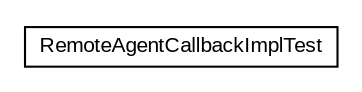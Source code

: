 #!/usr/local/bin/dot
#
# Class diagram 
# Generated by UMLGraph version R5_6-24-gf6e263 (http://www.umlgraph.org/)
#

digraph G {
	edge [fontname="arial",fontsize=10,labelfontname="arial",labelfontsize=10];
	node [fontname="arial",fontsize=10,shape=plaintext];
	nodesep=0.25;
	ranksep=0.5;
	// org.miloss.fgsms.osagent.callbacks.RemoteAgentCallbackImplTest
	c204 [label=<<table title="org.miloss.fgsms.osagent.callbacks.RemoteAgentCallbackImplTest" border="0" cellborder="1" cellspacing="0" cellpadding="2" port="p" href="./RemoteAgentCallbackImplTest.html">
		<tr><td><table border="0" cellspacing="0" cellpadding="1">
<tr><td align="center" balign="center"> RemoteAgentCallbackImplTest </td></tr>
		</table></td></tr>
		</table>>, URL="./RemoteAgentCallbackImplTest.html", fontname="arial", fontcolor="black", fontsize=10.0];
}

